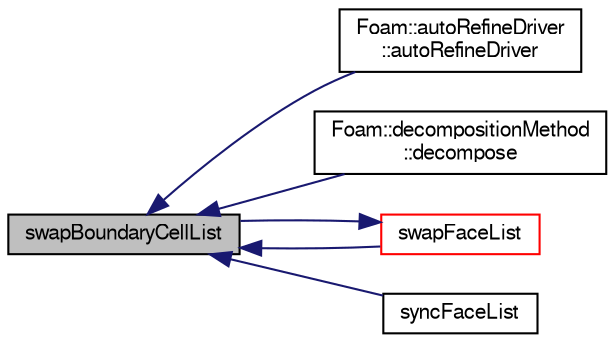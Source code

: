 digraph "swapBoundaryCellList"
{
  bgcolor="transparent";
  edge [fontname="FreeSans",fontsize="10",labelfontname="FreeSans",labelfontsize="10"];
  node [fontname="FreeSans",fontsize="10",shape=record];
  rankdir="LR";
  Node7580 [label="swapBoundaryCellList",height=0.2,width=0.4,color="black", fillcolor="grey75", style="filled", fontcolor="black"];
  Node7580 -> Node7581 [dir="back",color="midnightblue",fontsize="10",style="solid",fontname="FreeSans"];
  Node7581 [label="Foam::autoRefineDriver\l::autoRefineDriver",height=0.2,width=0.4,color="black",URL="$a24618.html#af542d9b25af177ac01de22c65266603e",tooltip="Construct from components. "];
  Node7580 -> Node7582 [dir="back",color="midnightblue",fontsize="10",style="solid",fontname="FreeSans"];
  Node7582 [label="Foam::decompositionMethod\l::decompose",height=0.2,width=0.4,color="black",URL="$a28594.html#a9e5348f6d62778dc2721d9646d92c3d2"];
  Node7580 -> Node7583 [dir="back",color="midnightblue",fontsize="10",style="solid",fontname="FreeSans"];
  Node7583 [label="swapFaceList",height=0.2,width=0.4,color="red",URL="$a27502.html#a0a2ccad77335dc7f9439d3933cf109e0",tooltip="Swap coupled face values. "];
  Node7583 -> Node7580 [dir="back",color="midnightblue",fontsize="10",style="solid",fontname="FreeSans"];
  Node7580 -> Node7785 [dir="back",color="midnightblue",fontsize="10",style="solid",fontname="FreeSans"];
  Node7785 [label="syncFaceList",height=0.2,width=0.4,color="black",URL="$a27502.html#abbce369b7f4597ea87c95f9b17cb707f"];
}
